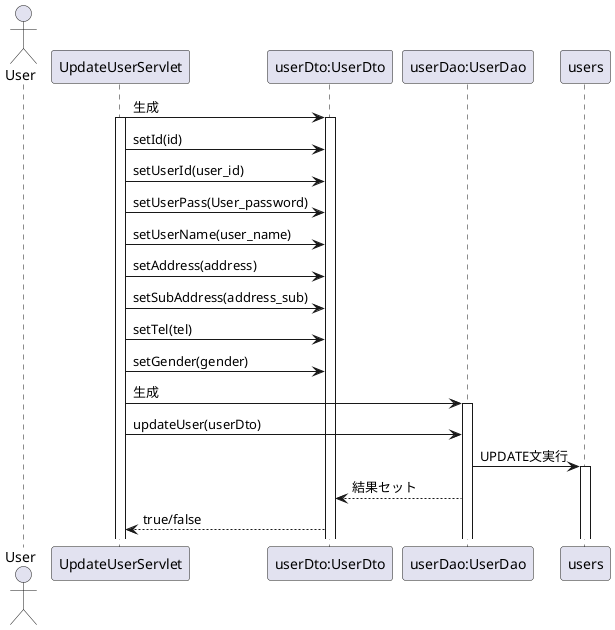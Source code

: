 @startuml 
actor User
participant "UpdateUserServlet" as A
participant "userDto:UserDto" as B
participant "userDao:UserDao" as C
participant "users" as D
A -> B: 生成
activate A
activate B
A -> B: setId(id)
A -> B: setUserId(user_id)
A -> B: setUserPass(User_password)
A -> B: setUserName(user_name)
A -> B: setAddress(address)
A -> B: setSubAddress(address_sub)
A -> B: setTel(tel)
A -> B: setGender(gender)
A -> C: 生成
activate C
A -> C: updateUser(userDto)
C -> D: UPDATE文実行
activate D
C --> B: 結果セット
B --> A: true/false
@enduml